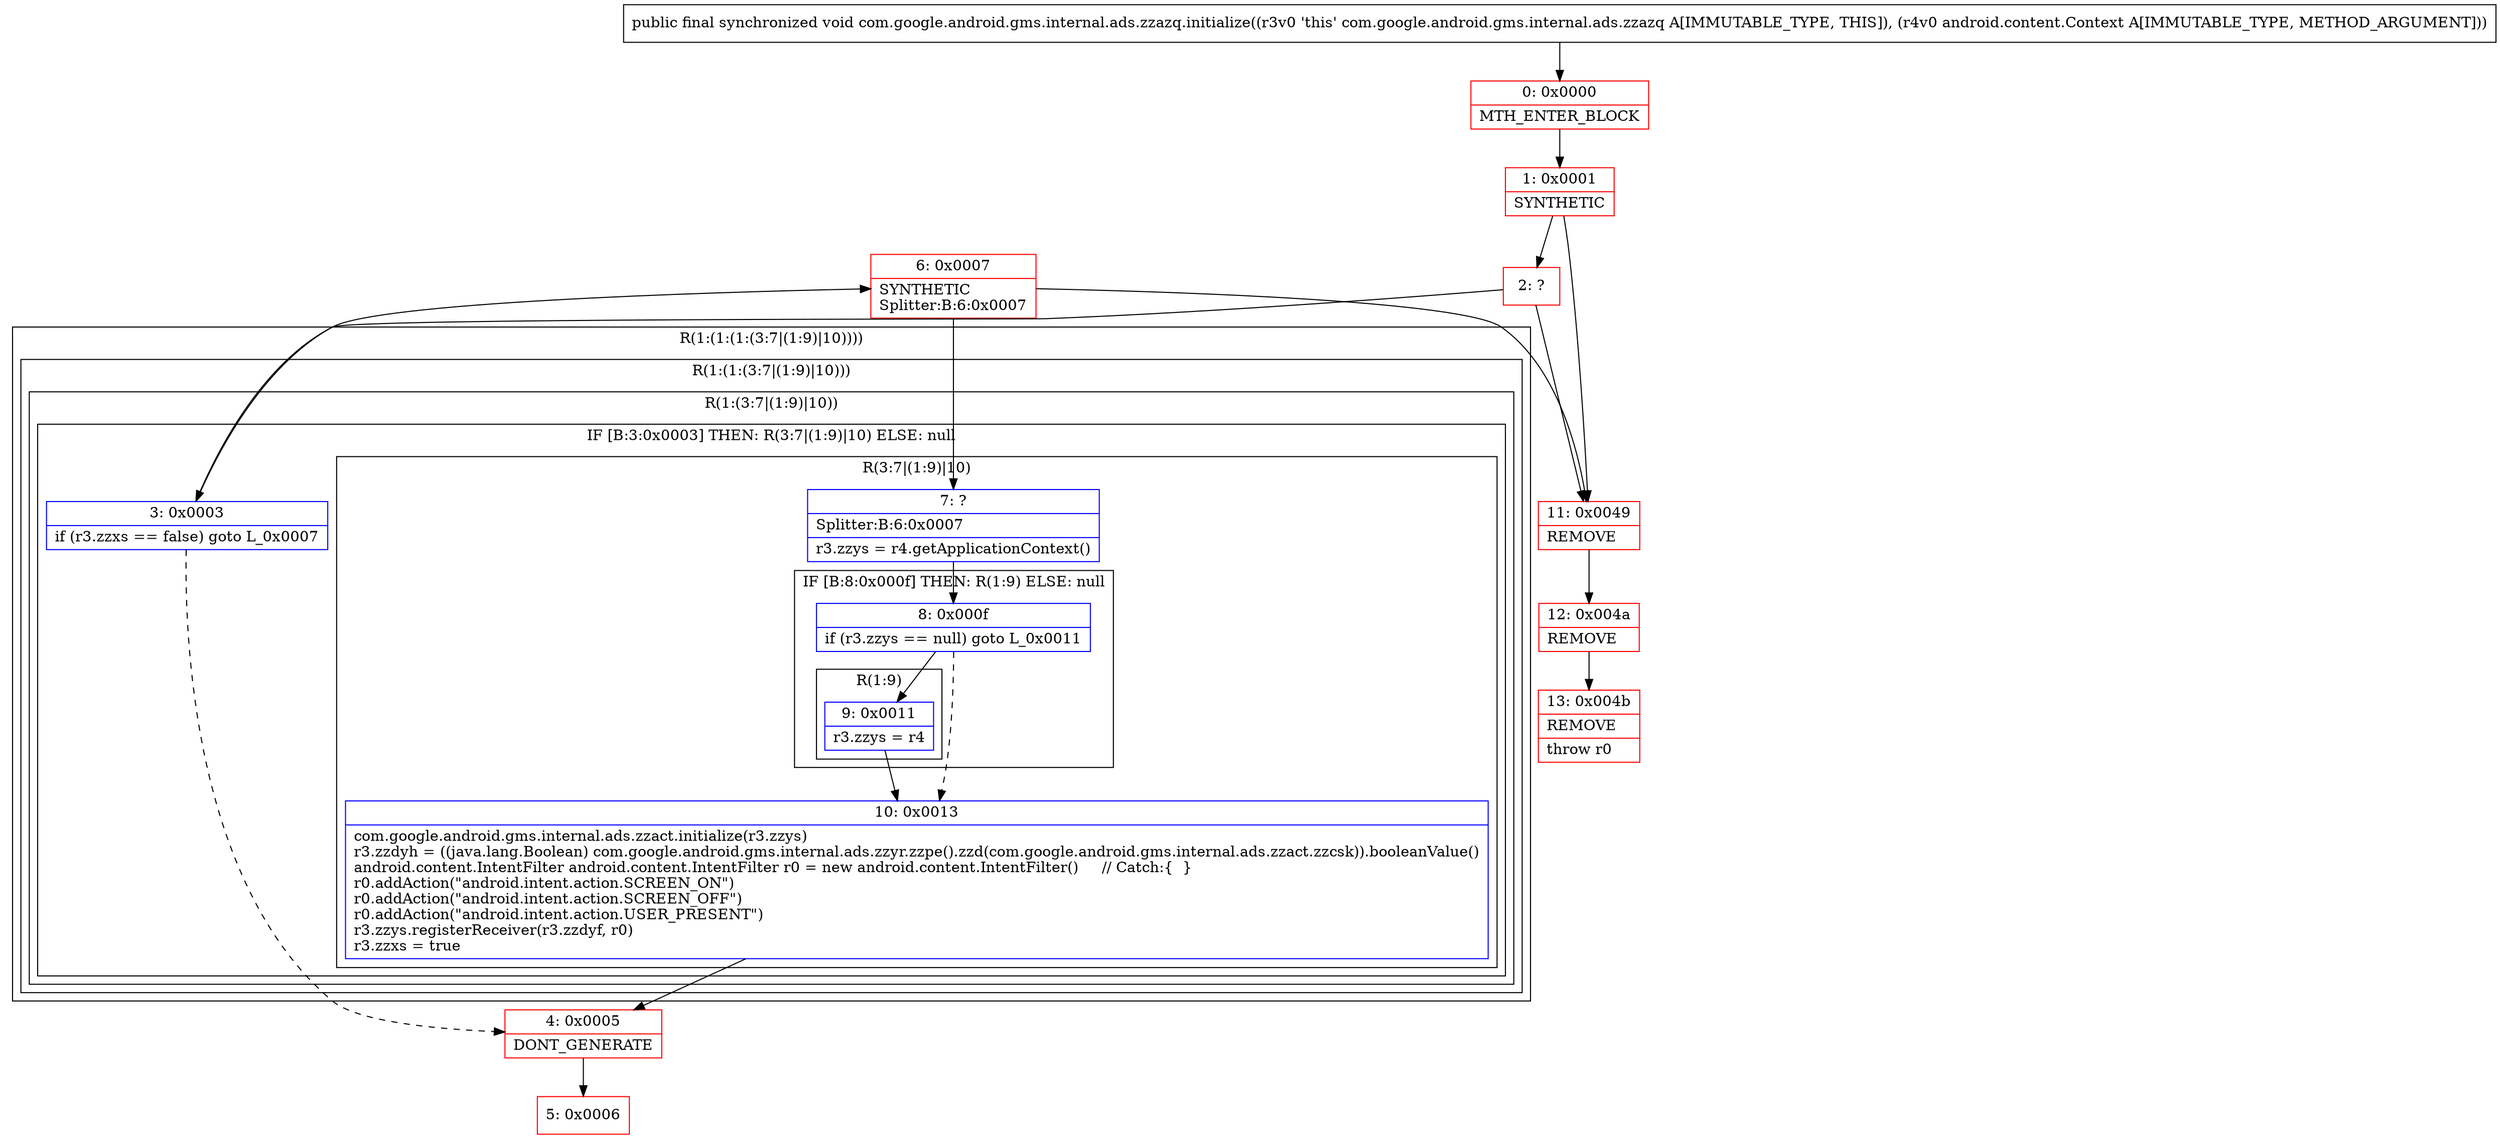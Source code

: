 digraph "CFG forcom.google.android.gms.internal.ads.zzazq.initialize(Landroid\/content\/Context;)V" {
subgraph cluster_Region_771362645 {
label = "R(1:(1:(1:(3:7|(1:9)|10))))";
node [shape=record,color=blue];
subgraph cluster_Region_627591855 {
label = "R(1:(1:(3:7|(1:9)|10)))";
node [shape=record,color=blue];
subgraph cluster_Region_1817821639 {
label = "R(1:(3:7|(1:9)|10))";
node [shape=record,color=blue];
subgraph cluster_IfRegion_212111806 {
label = "IF [B:3:0x0003] THEN: R(3:7|(1:9)|10) ELSE: null";
node [shape=record,color=blue];
Node_3 [shape=record,label="{3\:\ 0x0003|if (r3.zzxs == false) goto L_0x0007\l}"];
subgraph cluster_Region_1542778219 {
label = "R(3:7|(1:9)|10)";
node [shape=record,color=blue];
Node_7 [shape=record,label="{7\:\ ?|Splitter:B:6:0x0007\l|r3.zzys = r4.getApplicationContext()\l}"];
subgraph cluster_IfRegion_1901705176 {
label = "IF [B:8:0x000f] THEN: R(1:9) ELSE: null";
node [shape=record,color=blue];
Node_8 [shape=record,label="{8\:\ 0x000f|if (r3.zzys == null) goto L_0x0011\l}"];
subgraph cluster_Region_369342062 {
label = "R(1:9)";
node [shape=record,color=blue];
Node_9 [shape=record,label="{9\:\ 0x0011|r3.zzys = r4\l}"];
}
}
Node_10 [shape=record,label="{10\:\ 0x0013|com.google.android.gms.internal.ads.zzact.initialize(r3.zzys)\lr3.zzdyh = ((java.lang.Boolean) com.google.android.gms.internal.ads.zzyr.zzpe().zzd(com.google.android.gms.internal.ads.zzact.zzcsk)).booleanValue()\landroid.content.IntentFilter android.content.IntentFilter r0 = new android.content.IntentFilter()     \/\/ Catch:\{  \}\lr0.addAction(\"android.intent.action.SCREEN_ON\")\lr0.addAction(\"android.intent.action.SCREEN_OFF\")\lr0.addAction(\"android.intent.action.USER_PRESENT\")\lr3.zzys.registerReceiver(r3.zzdyf, r0)\lr3.zzxs = true\l}"];
}
}
}
}
}
Node_0 [shape=record,color=red,label="{0\:\ 0x0000|MTH_ENTER_BLOCK\l}"];
Node_1 [shape=record,color=red,label="{1\:\ 0x0001|SYNTHETIC\l}"];
Node_2 [shape=record,color=red,label="{2\:\ ?}"];
Node_4 [shape=record,color=red,label="{4\:\ 0x0005|DONT_GENERATE\l}"];
Node_5 [shape=record,color=red,label="{5\:\ 0x0006}"];
Node_6 [shape=record,color=red,label="{6\:\ 0x0007|SYNTHETIC\lSplitter:B:6:0x0007\l}"];
Node_11 [shape=record,color=red,label="{11\:\ 0x0049|REMOVE\l}"];
Node_12 [shape=record,color=red,label="{12\:\ 0x004a|REMOVE\l}"];
Node_13 [shape=record,color=red,label="{13\:\ 0x004b|REMOVE\l|throw r0\l}"];
MethodNode[shape=record,label="{public final synchronized void com.google.android.gms.internal.ads.zzazq.initialize((r3v0 'this' com.google.android.gms.internal.ads.zzazq A[IMMUTABLE_TYPE, THIS]), (r4v0 android.content.Context A[IMMUTABLE_TYPE, METHOD_ARGUMENT])) }"];
MethodNode -> Node_0;
Node_3 -> Node_4[style=dashed];
Node_3 -> Node_6;
Node_7 -> Node_8;
Node_8 -> Node_9;
Node_8 -> Node_10[style=dashed];
Node_9 -> Node_10;
Node_10 -> Node_4;
Node_0 -> Node_1;
Node_1 -> Node_2;
Node_1 -> Node_11;
Node_2 -> Node_3;
Node_2 -> Node_11;
Node_4 -> Node_5;
Node_6 -> Node_7;
Node_6 -> Node_11;
Node_11 -> Node_12;
Node_12 -> Node_13;
}

